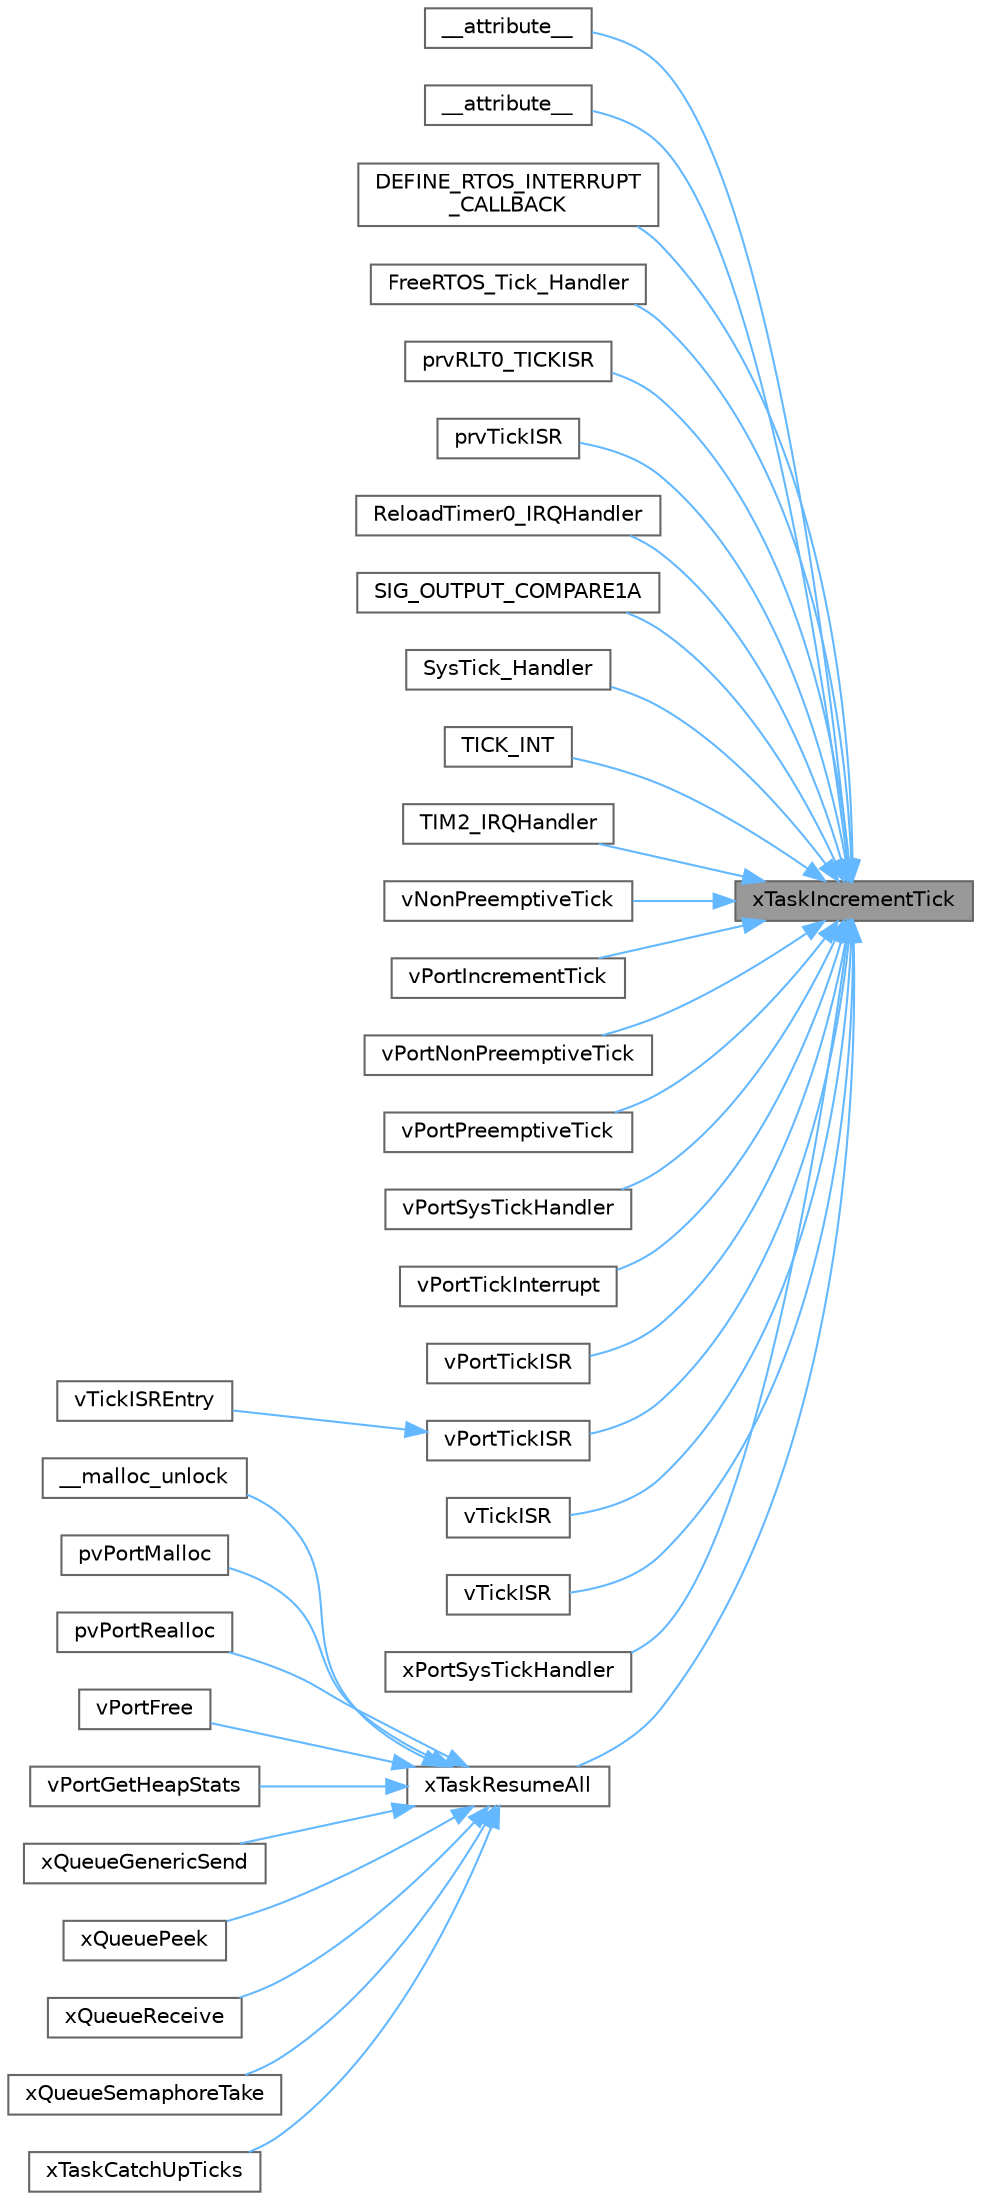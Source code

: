 digraph "xTaskIncrementTick"
{
 // LATEX_PDF_SIZE
  bgcolor="transparent";
  edge [fontname=Helvetica,fontsize=10,labelfontname=Helvetica,labelfontsize=10];
  node [fontname=Helvetica,fontsize=10,shape=box,height=0.2,width=0.4];
  rankdir="RL";
  Node1 [id="Node000001",label="xTaskIncrementTick",height=0.2,width=0.4,color="gray40", fillcolor="grey60", style="filled", fontcolor="black",tooltip=" "];
  Node1 -> Node2 [id="edge1_Node000001_Node000002",dir="back",color="steelblue1",style="solid",tooltip=" "];
  Node2 [id="Node000002",label="__attribute__",height=0.2,width=0.4,color="grey40", fillcolor="white", style="filled",URL="$_m_p_l_a_b_2_p_i_c24__ds_p_i_c_2port_8c.html#a2068c3c2584547dbc1c8b9bca2d55b18",tooltip=" "];
  Node1 -> Node3 [id="edge2_Node000001_Node000003",dir="back",color="steelblue1",style="solid",tooltip=" "];
  Node3 [id="Node000003",label="__attribute__",height=0.2,width=0.4,color="grey40", fillcolor="white", style="filled",URL="$_g_c_c_2_a_v_r32___u_c3_2port_8c.html#ae17f84edd67d6e218b43620ca2954e3c",tooltip=" "];
  Node1 -> Node4 [id="edge3_Node000001_Node000004",dir="back",color="steelblue1",style="solid",tooltip=" "];
  Node4 [id="Node000004",label="DEFINE_RTOS_INTERRUPT\l_CALLBACK",height=0.2,width=0.4,color="grey40", fillcolor="white", style="filled",URL="$_third_party_2x_clang_2_x_c_o_r_e_a_i_2port_8c.html#a15cbc282361a3162575e5f3724dbacf4",tooltip=" "];
  Node1 -> Node5 [id="edge4_Node000001_Node000005",dir="back",color="steelblue1",style="solid",tooltip=" "];
  Node5 [id="Node000005",label="FreeRTOS_Tick_Handler",height=0.2,width=0.4,color="grey40", fillcolor="white", style="filled",URL="$_g_c_c_2_a_r_m___a_a_r_c_h64_2port_8c.html#a3853f6eea7b62957ada2e0feba299037",tooltip=" "];
  Node1 -> Node6 [id="edge5_Node000001_Node000006",dir="back",color="steelblue1",style="solid",tooltip=" "];
  Node6 [id="Node000006",label="prvRLT0_TICKISR",height=0.2,width=0.4,color="grey40", fillcolor="white", style="filled",URL="$_softune_2_m_b96340_2port_8c.html#aa4da5ab5570e9f7f2177febfa143843a",tooltip=" "];
  Node1 -> Node7 [id="edge6_Node000001_Node000007",dir="back",color="steelblue1",style="solid",tooltip=" "];
  Node7 [id="Node000007",label="prvTickISR",height=0.2,width=0.4,color="grey40", fillcolor="white", style="filled",URL="$_renesas_2_r_x100_2port_8c.html#a0aa24c8078598622a12fefe9e98a763b",tooltip=" "];
  Node1 -> Node8 [id="edge7_Node000001_Node000008",dir="back",color="steelblue1",style="solid",tooltip=" "];
  Node8 [id="Node000008",label="ReloadTimer0_IRQHandler",height=0.2,width=0.4,color="grey40", fillcolor="white", style="filled",URL="$_softune_2_m_b91460_2port_8c.html#a6901867773543e9e843544d101152285",tooltip=" "];
  Node1 -> Node9 [id="edge8_Node000001_Node000009",dir="back",color="steelblue1",style="solid",tooltip=" "];
  Node9 [id="Node000009",label="SIG_OUTPUT_COMPARE1A",height=0.2,width=0.4,color="grey40", fillcolor="white", style="filled",URL="$_i_a_r_2_a_t_mega323_2port_8c.html#a7eb14d5c3f1c439f2696bb17f906a85d",tooltip=" "];
  Node1 -> Node10 [id="edge9_Node000001_Node000010",dir="back",color="steelblue1",style="solid",tooltip=" "];
  Node10 [id="Node000010",label="SysTick_Handler",height=0.2,width=0.4,color="grey40", fillcolor="white", style="filled",URL="$_a_r_mv8_m_2non__secure_2port_8c.html#ab5e09814056d617c521549e542639b7e",tooltip=" "];
  Node1 -> Node11 [id="edge10_Node000001_Node000011",dir="back",color="steelblue1",style="solid",tooltip=" "];
  Node11 [id="Node000011",label="TICK_INT",height=0.2,width=0.4,color="grey40", fillcolor="white", style="filled",URL="$_i_a_r_2_a_v_r___a_v_r_dx_2port_8c.html#ab4b9656ebb649f9e0b4530a1d8625c26",tooltip=" "];
  Node1 -> Node12 [id="edge11_Node000001_Node000012",dir="back",color="steelblue1",style="solid",tooltip=" "];
  Node12 [id="Node000012",label="TIM2_IRQHandler",height=0.2,width=0.4,color="grey40", fillcolor="white", style="filled",URL="$_i_a_r_2_s_t_r91x_2port_8c.html#a38ad4725462bdc5e86c4ead4f04b9fc2",tooltip=" "];
  Node1 -> Node13 [id="edge12_Node000001_Node000013",dir="back",color="steelblue1",style="solid",tooltip=" "];
  Node13 [id="Node000013",label="vNonPreemptiveTick",height=0.2,width=0.4,color="grey40", fillcolor="white", style="filled",URL="$_r_v_d_s_2_a_r_m7___l_p_c21xx_2port_8c.html#ac642f8fce0e1256dd848a1e4ffd0c30c",tooltip=" "];
  Node1 -> Node14 [id="edge13_Node000001_Node000014",dir="back",color="steelblue1",style="solid",tooltip=" "];
  Node14 [id="Node000014",label="vPortIncrementTick",height=0.2,width=0.4,color="grey40", fillcolor="white", style="filled",URL="$_m_p_l_a_b_2_p_i_c32_m_e_c14xx_2port_8c.html#aa9ac2b26adfad38266878b63174ea70a",tooltip=" "];
  Node1 -> Node15 [id="edge14_Node000001_Node000015",dir="back",color="steelblue1",style="solid",tooltip=" "];
  Node15 [id="Node000015",label="vPortNonPreemptiveTick",height=0.2,width=0.4,color="grey40", fillcolor="white", style="filled",URL="$_c_c_s_2_a_r_m___cortex-_r4_2port_8c.html#aa3d36248da898dd1d2ae1784c76bdb9c",tooltip=" "];
  Node1 -> Node16 [id="edge15_Node000001_Node000016",dir="back",color="steelblue1",style="solid",tooltip=" "];
  Node16 [id="Node000016",label="vPortPreemptiveTick",height=0.2,width=0.4,color="grey40", fillcolor="white", style="filled",URL="$_i_a_r_2_s_t_r71x_2port_8c.html#afa0af0d6450abd50943523742eb8090b",tooltip=" "];
  Node1 -> Node17 [id="edge16_Node000001_Node000017",dir="back",color="steelblue1",style="solid",tooltip=" "];
  Node17 [id="Node000017",label="vPortSysTickHandler",height=0.2,width=0.4,color="grey40", fillcolor="white", style="filled",URL="$_g_c_c_2_nios_i_i_2port_8c.html#af1a9482c8637cbe236971c9eb0cd2863",tooltip=" "];
  Node1 -> Node18 [id="edge17_Node000001_Node000018",dir="back",color="steelblue1",style="solid",tooltip=" "];
  Node18 [id="Node000018",label="vPortTickInterrupt",height=0.2,width=0.4,color="grey40", fillcolor="white", style="filled",URL="$_code_warrior_2_h_c_s12_2port_8c.html#ae536a48b8cb683c5474b383aa811fd3e",tooltip=" "];
  Node1 -> Node19 [id="edge18_Node000001_Node000019",dir="back",color="steelblue1",style="solid",tooltip=" "];
  Node19 [id="Node000019",label="vPortTickISR",height=0.2,width=0.4,color="grey40", fillcolor="white", style="filled",URL="$_g_c_c_2_micro_blaze_v8_2port_8c.html#a1065eac33ef6a9f310236e5f51d25156",tooltip=" "];
  Node1 -> Node20 [id="edge19_Node000001_Node000020",dir="back",color="steelblue1",style="solid",tooltip=" "];
  Node20 [id="Node000020",label="vPortTickISR",height=0.2,width=0.4,color="grey40", fillcolor="white", style="filled",URL="$_code_warrior_2_cold_fire___v1_2port_8c.html#aad6152882d58328e92220bb7bc58dabb",tooltip=" "];
  Node20 -> Node21 [id="edge20_Node000020_Node000021",dir="back",color="steelblue1",style="solid",tooltip=" "];
  Node21 [id="Node000021",label="vTickISREntry",height=0.2,width=0.4,color="grey40", fillcolor="white", style="filled",URL="$_c_c_s_2_m_s_p430_x_2port_8c.html#aaec2782626451af0689abd0222b24e79",tooltip=" "];
  Node1 -> Node22 [id="edge21_Node000001_Node000022",dir="back",color="steelblue1",style="solid",tooltip=" "];
  Node22 [id="Node000022",label="vTickISR",height=0.2,width=0.4,color="grey40", fillcolor="white", style="filled",URL="$_g_c_c_2_micro_blaze_2port_8c.html#ab5ab3ae4463018bbd90bc56dbe7da7b4",tooltip=" "];
  Node1 -> Node23 [id="edge22_Node000001_Node000023",dir="back",color="steelblue1",style="solid",tooltip=" "];
  Node23 [id="Node000023",label="vTickISR",height=0.2,width=0.4,color="grey40", fillcolor="white", style="filled",URL="$_g_c_c_2_r_x200_2port_8c.html#a502142367426395ab5c401b99204b437",tooltip=" "];
  Node1 -> Node24 [id="edge23_Node000001_Node000024",dir="back",color="steelblue1",style="solid",tooltip=" "];
  Node24 [id="Node000024",label="xPortSysTickHandler",height=0.2,width=0.4,color="grey40", fillcolor="white", style="filled",URL="$_c_c_s_2_a_r_m___c_m3_2port_8c.html#a78100b2d36913d0b45565be8975e5de8",tooltip=" "];
  Node1 -> Node25 [id="edge24_Node000001_Node000025",dir="back",color="steelblue1",style="solid",tooltip=" "];
  Node25 [id="Node000025",label="xTaskResumeAll",height=0.2,width=0.4,color="grey40", fillcolor="white", style="filled",URL="$tasks_8c.html#adf830ea0f150fcdfdaa944667137f080",tooltip=" "];
  Node25 -> Node26 [id="edge25_Node000025_Node000026",dir="back",color="steelblue1",style="solid",tooltip=" "];
  Node26 [id="Node000026",label="__malloc_unlock",height=0.2,width=0.4,color="grey40", fillcolor="white", style="filled",URL="$_g_c_c_2_a_v_r32___u_c3_2port_8c.html#adb1054baf76a9dc8c93df1a78dbe7058",tooltip=" "];
  Node25 -> Node27 [id="edge26_Node000025_Node000027",dir="back",color="steelblue1",style="solid",tooltip=" "];
  Node27 [id="Node000027",label="pvPortMalloc",height=0.2,width=0.4,color="grey40", fillcolor="white", style="filled",URL="$heap__1_8c.html#ac56bcb7515f081a5b3df83935499fa4a",tooltip="Allocates memory from heap."];
  Node25 -> Node28 [id="edge27_Node000025_Node000028",dir="back",color="steelblue1",style="solid",tooltip=" "];
  Node28 [id="Node000028",label="pvPortRealloc",height=0.2,width=0.4,color="grey40", fillcolor="white", style="filled",URL="$_g_c_c_2_a_v_r32___u_c3_2port_8c.html#ae17fa46592d651d8fccbff4210716303",tooltip=" "];
  Node25 -> Node29 [id="edge28_Node000025_Node000029",dir="back",color="steelblue1",style="solid",tooltip=" "];
  Node29 [id="Node000029",label="vPortFree",height=0.2,width=0.4,color="grey40", fillcolor="white", style="filled",URL="$heap__2_8c.html#a1e7cea2fd1bc894ea3b5f5e8179d259b",tooltip="Frees the previously allocated memory."];
  Node25 -> Node30 [id="edge29_Node000025_Node000030",dir="back",color="steelblue1",style="solid",tooltip=" "];
  Node30 [id="Node000030",label="vPortGetHeapStats",height=0.2,width=0.4,color="grey40", fillcolor="white", style="filled",URL="$heap__5_8c.html#abbecc6cff952357f60cce5014ecbe470",tooltip=" "];
  Node25 -> Node31 [id="edge30_Node000025_Node000031",dir="back",color="steelblue1",style="solid",tooltip=" "];
  Node31 [id="Node000031",label="xQueueGenericSend",height=0.2,width=0.4,color="grey40", fillcolor="white", style="filled",URL="$queue_8c.html#acb67c81366c00896b21cd826e07d885d",tooltip=" "];
  Node25 -> Node32 [id="edge31_Node000025_Node000032",dir="back",color="steelblue1",style="solid",tooltip=" "];
  Node32 [id="Node000032",label="xQueuePeek",height=0.2,width=0.4,color="grey40", fillcolor="white", style="filled",URL="$queue_8c.html#a8f68e37e931bbf95440c8845f512e090",tooltip=" "];
  Node25 -> Node33 [id="edge32_Node000025_Node000033",dir="back",color="steelblue1",style="solid",tooltip=" "];
  Node33 [id="Node000033",label="xQueueReceive",height=0.2,width=0.4,color="grey40", fillcolor="white", style="filled",URL="$queue_8c.html#ad0a166f3b1219a5e37e31f8090d4800d",tooltip=" "];
  Node25 -> Node34 [id="edge33_Node000025_Node000034",dir="back",color="steelblue1",style="solid",tooltip=" "];
  Node34 [id="Node000034",label="xQueueSemaphoreTake",height=0.2,width=0.4,color="grey40", fillcolor="white", style="filled",URL="$queue_8c.html#ade45e48664e5ec17ea091f00cd34394f",tooltip=" "];
  Node25 -> Node35 [id="edge34_Node000025_Node000035",dir="back",color="steelblue1",style="solid",tooltip=" "];
  Node35 [id="Node000035",label="xTaskCatchUpTicks",height=0.2,width=0.4,color="grey40", fillcolor="white", style="filled",URL="$tasks_8c.html#aea7126047f4a766a28f579a0027f00c3",tooltip=" "];
}
